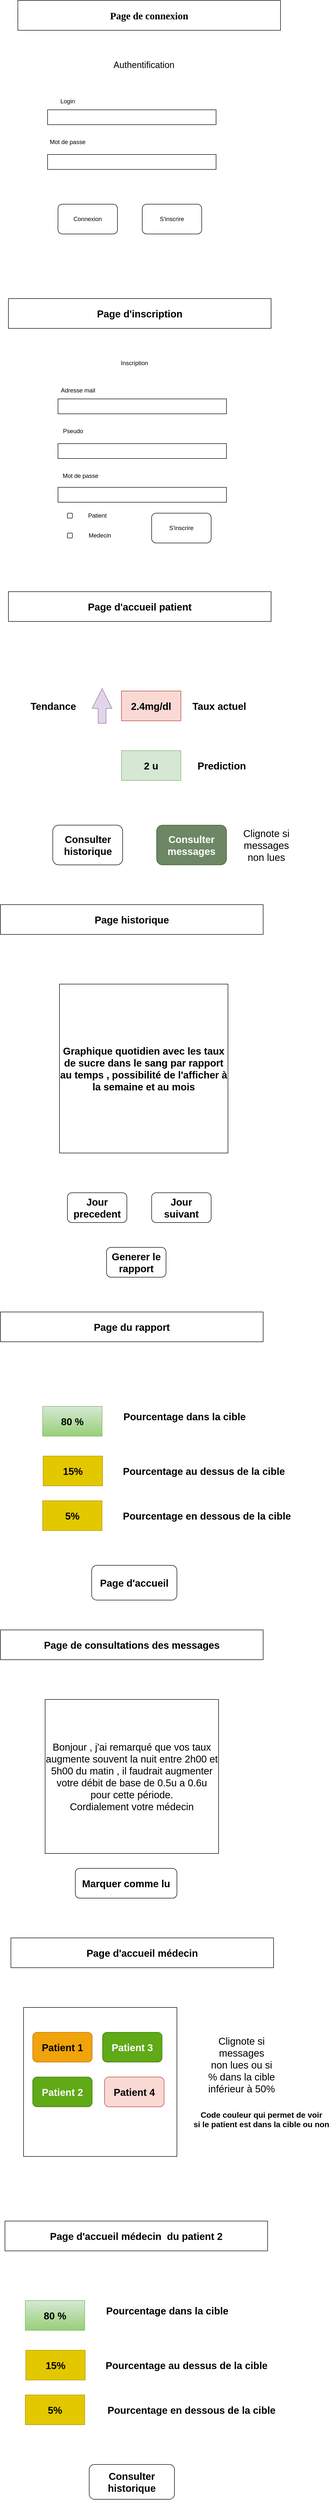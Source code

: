 <mxfile version="22.1.3" type="github">
  <diagram name="Page-1" id="kPUvN9GjsmARtYSSQU7i">
    <mxGraphModel dx="2049" dy="1106" grid="1" gridSize="10" guides="1" tooltips="1" connect="1" arrows="1" fold="1" page="1" pageScale="1" pageWidth="827" pageHeight="6600" math="0" shadow="0">
      <root>
        <mxCell id="0" />
        <mxCell id="1" parent="0" />
        <mxCell id="C6v-fsJboWqxhK3RXxR4-1" value="&lt;font style=&quot;font-size: 20px;&quot; face=&quot;Times New Roman&quot;&gt;&lt;b&gt;Page de connexion &lt;br&gt;&lt;/b&gt;&lt;/font&gt;" style="rounded=0;whiteSpace=wrap;html=1;" vertex="1" parent="1">
          <mxGeometry x="149" y="250" width="530" height="60" as="geometry" />
        </mxCell>
        <mxCell id="C6v-fsJboWqxhK3RXxR4-2" value="&lt;font style=&quot;font-size: 18px;&quot;&gt;Authentification&lt;/font&gt;" style="text;html=1;align=center;verticalAlign=middle;resizable=0;points=[];autosize=1;strokeColor=none;fillColor=none;" vertex="1" parent="1">
          <mxGeometry x="328" y="360" width="150" height="40" as="geometry" />
        </mxCell>
        <mxCell id="C6v-fsJboWqxhK3RXxR4-4" value="Login" style="text;html=1;align=center;verticalAlign=middle;resizable=0;points=[];autosize=1;strokeColor=none;fillColor=none;" vertex="1" parent="1">
          <mxGeometry x="224" y="438" width="50" height="30" as="geometry" />
        </mxCell>
        <mxCell id="C6v-fsJboWqxhK3RXxR4-5" value="Mot de passe" style="text;html=1;align=center;verticalAlign=middle;resizable=0;points=[];autosize=1;strokeColor=none;fillColor=none;" vertex="1" parent="1">
          <mxGeometry x="199" y="520" width="100" height="30" as="geometry" />
        </mxCell>
        <mxCell id="C6v-fsJboWqxhK3RXxR4-6" value="" style="rounded=0;whiteSpace=wrap;html=1;" vertex="1" parent="1">
          <mxGeometry x="209" y="470" width="340" height="30" as="geometry" />
        </mxCell>
        <mxCell id="C6v-fsJboWqxhK3RXxR4-7" value="" style="rounded=0;whiteSpace=wrap;html=1;" vertex="1" parent="1">
          <mxGeometry x="209" y="560" width="340" height="30" as="geometry" />
        </mxCell>
        <mxCell id="C6v-fsJboWqxhK3RXxR4-8" value="Connexion" style="rounded=1;whiteSpace=wrap;html=1;" vertex="1" parent="1">
          <mxGeometry x="230" y="660" width="120" height="60" as="geometry" />
        </mxCell>
        <mxCell id="C6v-fsJboWqxhK3RXxR4-9" value="S&#39;inscrire" style="rounded=1;whiteSpace=wrap;html=1;" vertex="1" parent="1">
          <mxGeometry x="400" y="660" width="120" height="60" as="geometry" />
        </mxCell>
        <mxCell id="C6v-fsJboWqxhK3RXxR4-10" value="&lt;font style=&quot;font-size: 20px;&quot;&gt;&lt;b&gt;Page d&#39;inscription&lt;/b&gt;&lt;br&gt;&lt;/font&gt;" style="rounded=0;whiteSpace=wrap;html=1;" vertex="1" parent="1">
          <mxGeometry x="130" y="850" width="530" height="60" as="geometry" />
        </mxCell>
        <mxCell id="C6v-fsJboWqxhK3RXxR4-11" value="Inscription" style="text;html=1;align=center;verticalAlign=middle;resizable=0;points=[];autosize=1;strokeColor=none;fillColor=none;" vertex="1" parent="1">
          <mxGeometry x="344" y="965" width="80" height="30" as="geometry" />
        </mxCell>
        <mxCell id="C6v-fsJboWqxhK3RXxR4-12" value="Adresse mail" style="text;html=1;align=center;verticalAlign=middle;resizable=0;points=[];autosize=1;strokeColor=none;fillColor=none;" vertex="1" parent="1">
          <mxGeometry x="220" y="1020" width="100" height="30" as="geometry" />
        </mxCell>
        <mxCell id="C6v-fsJboWqxhK3RXxR4-13" value="Pseudo" style="text;html=1;align=center;verticalAlign=middle;resizable=0;points=[];autosize=1;strokeColor=none;fillColor=none;" vertex="1" parent="1">
          <mxGeometry x="225" y="1102" width="70" height="30" as="geometry" />
        </mxCell>
        <mxCell id="C6v-fsJboWqxhK3RXxR4-14" value="" style="rounded=0;whiteSpace=wrap;html=1;" vertex="1" parent="1">
          <mxGeometry x="230" y="1052" width="340" height="30" as="geometry" />
        </mxCell>
        <mxCell id="C6v-fsJboWqxhK3RXxR4-15" value="" style="rounded=0;whiteSpace=wrap;html=1;" vertex="1" parent="1">
          <mxGeometry x="230" y="1142" width="340" height="30" as="geometry" />
        </mxCell>
        <mxCell id="C6v-fsJboWqxhK3RXxR4-17" value="S&#39;inscrire" style="rounded=1;whiteSpace=wrap;html=1;" vertex="1" parent="1">
          <mxGeometry x="419" y="1282" width="120" height="60" as="geometry" />
        </mxCell>
        <mxCell id="C6v-fsJboWqxhK3RXxR4-18" value="Patient" style="text;html=1;align=center;verticalAlign=middle;resizable=0;points=[];autosize=1;strokeColor=none;fillColor=none;" vertex="1" parent="1">
          <mxGeometry x="279" y="1272" width="60" height="30" as="geometry" />
        </mxCell>
        <mxCell id="C6v-fsJboWqxhK3RXxR4-19" value="Medecin" style="text;html=1;align=center;verticalAlign=middle;resizable=0;points=[];autosize=1;strokeColor=none;fillColor=none;" vertex="1" parent="1">
          <mxGeometry x="279" y="1312" width="70" height="30" as="geometry" />
        </mxCell>
        <mxCell id="C6v-fsJboWqxhK3RXxR4-20" value="" style="rounded=1;whiteSpace=wrap;html=1;" vertex="1" parent="1">
          <mxGeometry x="249" y="1282" width="10" height="10" as="geometry" />
        </mxCell>
        <mxCell id="C6v-fsJboWqxhK3RXxR4-23" value="" style="rounded=1;whiteSpace=wrap;html=1;" vertex="1" parent="1">
          <mxGeometry x="249" y="1322" width="10" height="10" as="geometry" />
        </mxCell>
        <mxCell id="C6v-fsJboWqxhK3RXxR4-24" value="Mot de passe" style="text;html=1;align=center;verticalAlign=middle;resizable=0;points=[];autosize=1;strokeColor=none;fillColor=none;" vertex="1" parent="1">
          <mxGeometry x="225" y="1192" width="100" height="30" as="geometry" />
        </mxCell>
        <mxCell id="C6v-fsJboWqxhK3RXxR4-25" value="" style="rounded=0;whiteSpace=wrap;html=1;" vertex="1" parent="1">
          <mxGeometry x="230" y="1230" width="340" height="30" as="geometry" />
        </mxCell>
        <mxCell id="C6v-fsJboWqxhK3RXxR4-26" value="&lt;font style=&quot;font-size: 20px;&quot;&gt;&lt;b&gt;Page d&#39;accueil patient &lt;/b&gt;&lt;br&gt;&lt;/font&gt;" style="rounded=0;whiteSpace=wrap;html=1;" vertex="1" parent="1">
          <mxGeometry x="130" y="1440" width="530" height="60" as="geometry" />
        </mxCell>
        <mxCell id="C6v-fsJboWqxhK3RXxR4-28" value="&lt;font size=&quot;1&quot;&gt;&lt;b style=&quot;font-size: 20px;&quot;&gt;2.4mg/dl&lt;/b&gt;&lt;/font&gt;" style="whiteSpace=wrap;html=1;fillColor=#fad9d5;strokeColor=#ae4132;" vertex="1" parent="1">
          <mxGeometry x="358" y="1640" width="120" height="60" as="geometry" />
        </mxCell>
        <mxCell id="C6v-fsJboWqxhK3RXxR4-29" value="&lt;div style=&quot;font-size: 13px;&quot;&gt;&lt;font style=&quot;font-size: 20px;&quot;&gt;&lt;b&gt;Taux actuel&lt;/b&gt;&lt;/font&gt;&lt;/div&gt;" style="text;html=1;align=center;verticalAlign=middle;resizable=0;points=[];autosize=1;strokeColor=none;fillColor=none;" vertex="1" parent="1">
          <mxGeometry x="490" y="1650" width="130" height="40" as="geometry" />
        </mxCell>
        <mxCell id="C6v-fsJboWqxhK3RXxR4-33" value="" style="html=1;shadow=0;dashed=0;align=center;verticalAlign=middle;shape=mxgraph.arrows2.arrow;dy=0.6;dx=40;direction=north;notch=0;fillColor=#e1d5e7;strokeColor=#9673a6;" vertex="1" parent="1">
          <mxGeometry x="299" y="1635" width="40" height="70" as="geometry" />
        </mxCell>
        <mxCell id="C6v-fsJboWqxhK3RXxR4-37" value="&lt;font style=&quot;font-size: 20px;&quot;&gt;&lt;b&gt;Tendance&lt;/b&gt;&lt;/font&gt;" style="text;html=1;align=center;verticalAlign=middle;resizable=0;points=[];autosize=1;strokeColor=none;fillColor=none;" vertex="1" parent="1">
          <mxGeometry x="160" y="1650" width="120" height="40" as="geometry" />
        </mxCell>
        <mxCell id="C6v-fsJboWqxhK3RXxR4-38" value="&lt;font style=&quot;font-size: 20px;&quot;&gt;&lt;b&gt;2 u&lt;br&gt;&lt;/b&gt;&lt;/font&gt;" style="whiteSpace=wrap;html=1;fillColor=#d5e8d4;strokeColor=#82b366;" vertex="1" parent="1">
          <mxGeometry x="358" y="1760" width="120" height="60" as="geometry" />
        </mxCell>
        <mxCell id="C6v-fsJboWqxhK3RXxR4-39" value="&lt;font style=&quot;font-size: 20px;&quot;&gt;&lt;b&gt;Prediction &lt;br&gt;&lt;/b&gt;&lt;/font&gt;" style="text;html=1;align=center;verticalAlign=middle;resizable=0;points=[];autosize=1;strokeColor=none;fillColor=none;" vertex="1" parent="1">
          <mxGeometry x="500" y="1770" width="120" height="40" as="geometry" />
        </mxCell>
        <mxCell id="C6v-fsJboWqxhK3RXxR4-40" value="&lt;font style=&quot;font-size: 20px;&quot;&gt;&lt;b&gt;Consulter historique&lt;/b&gt;&lt;/font&gt;" style="rounded=1;whiteSpace=wrap;html=1;" vertex="1" parent="1">
          <mxGeometry x="219.5" y="1910" width="141" height="80" as="geometry" />
        </mxCell>
        <mxCell id="C6v-fsJboWqxhK3RXxR4-41" value="&lt;font style=&quot;font-size: 20px;&quot;&gt;&lt;b&gt;Page historique&lt;br&gt;&lt;/b&gt;&lt;/font&gt;" style="rounded=0;whiteSpace=wrap;html=1;" vertex="1" parent="1">
          <mxGeometry x="114" y="2070" width="530" height="60" as="geometry" />
        </mxCell>
        <mxCell id="C6v-fsJboWqxhK3RXxR4-42" value="&lt;font style=&quot;font-size: 20px;&quot;&gt;&lt;b&gt;Graphique quotidien avec les taux de sucre dans le sang par rapport au temps , possibilité de l&#39;afficher à la semaine et au mois&lt;br&gt;&lt;/b&gt;&lt;/font&gt;" style="whiteSpace=wrap;html=1;aspect=fixed;" vertex="1" parent="1">
          <mxGeometry x="233" y="2230" width="340" height="340" as="geometry" />
        </mxCell>
        <mxCell id="C6v-fsJboWqxhK3RXxR4-43" value="&lt;font style=&quot;font-size: 20px;&quot;&gt;&lt;b&gt;Jour precedent&lt;/b&gt;&lt;/font&gt;" style="rounded=1;whiteSpace=wrap;html=1;" vertex="1" parent="1">
          <mxGeometry x="249" y="2650" width="120" height="60" as="geometry" />
        </mxCell>
        <mxCell id="C6v-fsJboWqxhK3RXxR4-44" value="&lt;font style=&quot;font-size: 20px;&quot;&gt;&lt;b&gt;Jour suivant &lt;/b&gt;&lt;/font&gt;" style="rounded=1;whiteSpace=wrap;html=1;" vertex="1" parent="1">
          <mxGeometry x="419" y="2650" width="120" height="60" as="geometry" />
        </mxCell>
        <mxCell id="C6v-fsJboWqxhK3RXxR4-46" value="&lt;font style=&quot;font-size: 20px;&quot;&gt;&lt;b&gt;Generer le rapport &lt;/b&gt;&lt;/font&gt;" style="rounded=1;whiteSpace=wrap;html=1;" vertex="1" parent="1">
          <mxGeometry x="328" y="2760" width="120" height="60" as="geometry" />
        </mxCell>
        <mxCell id="C6v-fsJboWqxhK3RXxR4-48" value="&lt;font style=&quot;font-size: 20px;&quot;&gt;&lt;b&gt;Page du rapport&lt;br&gt;&lt;/b&gt;&lt;/font&gt;" style="rounded=0;whiteSpace=wrap;html=1;" vertex="1" parent="1">
          <mxGeometry x="114" y="2890" width="530" height="60" as="geometry" />
        </mxCell>
        <mxCell id="C6v-fsJboWqxhK3RXxR4-49" value="&lt;font style=&quot;font-size: 20px;&quot;&gt;&lt;b&gt;80 % &lt;/b&gt;&lt;/font&gt;" style="rounded=0;whiteSpace=wrap;html=1;fillColor=#d5e8d4;strokeColor=#82b366;gradientColor=#97d077;" vertex="1" parent="1">
          <mxGeometry x="199" y="3080" width="120" height="60" as="geometry" />
        </mxCell>
        <mxCell id="C6v-fsJboWqxhK3RXxR4-50" value="&lt;font style=&quot;font-size: 20px;&quot;&gt;&lt;b&gt;Pourcentage dans la cible&lt;/b&gt;&lt;/font&gt;" style="text;html=1;align=center;verticalAlign=middle;resizable=0;points=[];autosize=1;strokeColor=none;fillColor=none;" vertex="1" parent="1">
          <mxGeometry x="350" y="3080" width="270" height="40" as="geometry" />
        </mxCell>
        <mxCell id="C6v-fsJboWqxhK3RXxR4-51" value="&lt;font style=&quot;font-size: 20px;&quot;&gt;&lt;b&gt;5% &lt;/b&gt;&lt;/font&gt;" style="rounded=0;whiteSpace=wrap;html=1;fillColor=#e3c800;fontColor=#000000;strokeColor=#B09500;" vertex="1" parent="1">
          <mxGeometry x="199" y="3270" width="120" height="60" as="geometry" />
        </mxCell>
        <mxCell id="C6v-fsJboWqxhK3RXxR4-52" value="&lt;font style=&quot;font-size: 20px;&quot;&gt;&lt;b&gt;15% &lt;/b&gt;&lt;/font&gt;" style="rounded=0;whiteSpace=wrap;html=1;fillColor=#e3c800;fontColor=#000000;strokeColor=#B09500;" vertex="1" parent="1">
          <mxGeometry x="200" y="3180" width="120" height="60" as="geometry" />
        </mxCell>
        <mxCell id="C6v-fsJboWqxhK3RXxR4-53" value="&lt;font style=&quot;font-size: 20px;&quot;&gt;&lt;b&gt;Pourcentage au dessus de la cible &lt;br&gt;&lt;/b&gt;&lt;/font&gt;" style="text;html=1;align=center;verticalAlign=middle;resizable=0;points=[];autosize=1;strokeColor=none;fillColor=none;" vertex="1" parent="1">
          <mxGeometry x="349" y="3190" width="350" height="40" as="geometry" />
        </mxCell>
        <mxCell id="C6v-fsJboWqxhK3RXxR4-54" value="&lt;font style=&quot;font-size: 20px;&quot;&gt;&lt;b&gt;Pourcentage en dessous de la cible&lt;/b&gt;&lt;/font&gt;" style="text;html=1;align=center;verticalAlign=middle;resizable=0;points=[];autosize=1;strokeColor=none;fillColor=none;" vertex="1" parent="1">
          <mxGeometry x="350" y="3280" width="360" height="40" as="geometry" />
        </mxCell>
        <mxCell id="C6v-fsJboWqxhK3RXxR4-56" value="&lt;font style=&quot;font-size: 20px;&quot;&gt;&lt;b&gt;Page d&#39;accueil&lt;/b&gt;&lt;/font&gt;" style="rounded=1;whiteSpace=wrap;html=1;" vertex="1" parent="1">
          <mxGeometry x="298" y="3400" width="172" height="70" as="geometry" />
        </mxCell>
        <mxCell id="C6v-fsJboWqxhK3RXxR4-57" value="&lt;font style=&quot;font-size: 20px;&quot;&gt;&lt;b&gt;Consulter messages&lt;br&gt;&lt;/b&gt;&lt;/font&gt;" style="rounded=1;whiteSpace=wrap;html=1;fillColor=#6d8764;fontColor=#ffffff;strokeColor=#3A5431;" vertex="1" parent="1">
          <mxGeometry x="429" y="1910" width="141" height="80" as="geometry" />
        </mxCell>
        <mxCell id="C6v-fsJboWqxhK3RXxR4-58" value="&lt;font style=&quot;font-size: 20px;&quot;&gt;Clignote si &lt;br&gt;messages &lt;br&gt;non lues&lt;/font&gt;" style="text;html=1;align=center;verticalAlign=middle;resizable=0;points=[];autosize=1;strokeColor=none;fillColor=none;" vertex="1" parent="1">
          <mxGeometry x="590" y="1905" width="120" height="90" as="geometry" />
        </mxCell>
        <mxCell id="C6v-fsJboWqxhK3RXxR4-59" value="&lt;font style=&quot;font-size: 20px;&quot;&gt;&lt;b&gt;Page de consultations des messages&lt;br&gt;&lt;/b&gt;&lt;/font&gt;" style="rounded=0;whiteSpace=wrap;html=1;" vertex="1" parent="1">
          <mxGeometry x="114" y="3530" width="530" height="60" as="geometry" />
        </mxCell>
        <mxCell id="C6v-fsJboWqxhK3RXxR4-60" value="&lt;font style=&quot;font-size: 20px;&quot;&gt;Bonjour , j&#39;ai remarqué que vos taux augmente souvent la nuit entre 2h00 et 5h00 du matin , il faudrait augmenter votre débit de base de 0.5u a 0.6u pour cette période. &lt;br&gt;Cordialement votre médecin &lt;/font&gt;" style="rounded=0;whiteSpace=wrap;html=1;" vertex="1" parent="1">
          <mxGeometry x="204" y="3670" width="350" height="310" as="geometry" />
        </mxCell>
        <mxCell id="C6v-fsJboWqxhK3RXxR4-65" style="edgeStyle=orthogonalEdgeStyle;rounded=0;orthogonalLoop=1;jettySize=auto;html=1;exitX=0.5;exitY=1;exitDx=0;exitDy=0;" edge="1" parent="1">
          <mxGeometry relative="1" as="geometry">
            <mxPoint x="374" y="3950" as="sourcePoint" />
            <mxPoint x="374" y="3950" as="targetPoint" />
          </mxGeometry>
        </mxCell>
        <mxCell id="C6v-fsJboWqxhK3RXxR4-66" value="&lt;font style=&quot;font-size: 20px;&quot;&gt;&lt;b&gt;Marquer comme lu &lt;/b&gt;&lt;/font&gt;" style="rounded=1;whiteSpace=wrap;html=1;" vertex="1" parent="1">
          <mxGeometry x="265" y="4010" width="205" height="60" as="geometry" />
        </mxCell>
        <mxCell id="C6v-fsJboWqxhK3RXxR4-68" value="&lt;font style=&quot;font-size: 20px;&quot;&gt;&lt;b&gt;Page d&#39;accueil médecin &lt;/b&gt;&lt;br&gt;&lt;/font&gt;" style="rounded=0;whiteSpace=wrap;html=1;" vertex="1" parent="1">
          <mxGeometry x="135" y="4150" width="530" height="60" as="geometry" />
        </mxCell>
        <mxCell id="C6v-fsJboWqxhK3RXxR4-69" value="" style="rounded=0;whiteSpace=wrap;html=1;" vertex="1" parent="1">
          <mxGeometry x="160.5" y="4290" width="309.5" height="300" as="geometry" />
        </mxCell>
        <mxCell id="C6v-fsJboWqxhK3RXxR4-70" value="&lt;font style=&quot;font-size: 20px;&quot;&gt;&lt;b&gt;Patient 1&lt;/b&gt;&lt;/font&gt;" style="rounded=1;whiteSpace=wrap;html=1;fillColor=#f0a30a;fontColor=#000000;strokeColor=#BD7000;" vertex="1" parent="1">
          <mxGeometry x="179" y="4340" width="120" height="60" as="geometry" />
        </mxCell>
        <mxCell id="C6v-fsJboWqxhK3RXxR4-71" value="&lt;font style=&quot;font-size: 20px;&quot;&gt;&lt;b&gt;Patient 2&lt;br&gt;&lt;/b&gt;&lt;/font&gt;" style="rounded=1;whiteSpace=wrap;html=1;fillColor=#60a917;fontColor=#ffffff;strokeColor=#2D7600;" vertex="1" parent="1">
          <mxGeometry x="179" y="4430" width="120" height="60" as="geometry" />
        </mxCell>
        <mxCell id="C6v-fsJboWqxhK3RXxR4-72" value="&lt;b&gt;&lt;font style=&quot;font-size: 20px;&quot;&gt;Patient 3&lt;br&gt;&lt;/font&gt;&lt;/b&gt;" style="rounded=1;whiteSpace=wrap;html=1;fillColor=#60a917;fontColor=#ffffff;strokeColor=#2D7600;" vertex="1" parent="1">
          <mxGeometry x="320" y="4340" width="120" height="60" as="geometry" />
        </mxCell>
        <mxCell id="C6v-fsJboWqxhK3RXxR4-73" value="&lt;font style=&quot;font-size: 20px;&quot;&gt;&lt;b&gt;Patient 4&lt;/b&gt;&lt;/font&gt;" style="rounded=1;whiteSpace=wrap;html=1;fillColor=#fad9d5;strokeColor=#ae4132;" vertex="1" parent="1">
          <mxGeometry x="324" y="4430" width="120" height="60" as="geometry" />
        </mxCell>
        <mxCell id="C6v-fsJboWqxhK3RXxR4-74" value="&lt;font style=&quot;font-size: 20px;&quot;&gt;Clignote si &lt;br&gt;messages &lt;br&gt;non lues ou si&lt;br&gt; % dans la cible &lt;br&gt;inférieur à 50%&lt;br&gt;&lt;/font&gt;" style="text;html=1;align=center;verticalAlign=middle;resizable=0;points=[];autosize=1;strokeColor=none;fillColor=none;" vertex="1" parent="1">
          <mxGeometry x="520" y="4340" width="160" height="130" as="geometry" />
        </mxCell>
        <mxCell id="C6v-fsJboWqxhK3RXxR4-75" value="&lt;b&gt;&lt;font style=&quot;font-size: 16px;&quot;&gt;Code couleur qui permet de voir &lt;br&gt;&lt;/font&gt;&lt;/b&gt;&lt;div style=&quot;font-size: 16px;&quot;&gt;&lt;b&gt;&lt;font style=&quot;font-size: 16px;&quot;&gt;si le patient est dans la cible ou non&lt;/font&gt;&lt;/b&gt;&lt;/div&gt;&lt;div style=&quot;font-size: 16px;&quot;&gt;&lt;b&gt;&lt;font style=&quot;font-size: 16px;&quot;&gt;&lt;br&gt;&lt;/font&gt;&lt;/b&gt;&lt;/div&gt;" style="text;html=1;align=center;verticalAlign=middle;resizable=0;points=[];autosize=1;strokeColor=none;fillColor=none;" vertex="1" parent="1">
          <mxGeometry x="490" y="4490" width="300" height="70" as="geometry" />
        </mxCell>
        <mxCell id="C6v-fsJboWqxhK3RXxR4-76" value="&lt;font style=&quot;font-size: 20px;&quot;&gt;&lt;b&gt;Page d&#39;accueil médecin&amp;nbsp; du patient 2&lt;/b&gt;&lt;br&gt;&lt;/font&gt;" style="rounded=0;whiteSpace=wrap;html=1;" vertex="1" parent="1">
          <mxGeometry x="123" y="4720" width="530" height="60" as="geometry" />
        </mxCell>
        <mxCell id="C6v-fsJboWqxhK3RXxR4-77" value="&lt;font style=&quot;font-size: 20px;&quot;&gt;&lt;b&gt;80 % &lt;/b&gt;&lt;/font&gt;" style="rounded=0;whiteSpace=wrap;html=1;fillColor=#d5e8d4;strokeColor=#82b366;gradientColor=#97d077;" vertex="1" parent="1">
          <mxGeometry x="164" y="4880" width="120" height="60" as="geometry" />
        </mxCell>
        <mxCell id="C6v-fsJboWqxhK3RXxR4-78" value="&lt;font style=&quot;font-size: 20px;&quot;&gt;&lt;b&gt;Pourcentage dans la cible&lt;/b&gt;&lt;/font&gt;" style="text;html=1;align=center;verticalAlign=middle;resizable=0;points=[];autosize=1;strokeColor=none;fillColor=none;" vertex="1" parent="1">
          <mxGeometry x="315" y="4880" width="270" height="40" as="geometry" />
        </mxCell>
        <mxCell id="C6v-fsJboWqxhK3RXxR4-79" value="&lt;font style=&quot;font-size: 20px;&quot;&gt;&lt;b&gt;5% &lt;/b&gt;&lt;/font&gt;" style="rounded=0;whiteSpace=wrap;html=1;fillColor=#e3c800;fontColor=#000000;strokeColor=#B09500;" vertex="1" parent="1">
          <mxGeometry x="164" y="5070" width="120" height="60" as="geometry" />
        </mxCell>
        <mxCell id="C6v-fsJboWqxhK3RXxR4-80" value="&lt;font style=&quot;font-size: 20px;&quot;&gt;&lt;b&gt;15% &lt;/b&gt;&lt;/font&gt;" style="rounded=0;whiteSpace=wrap;html=1;fillColor=#e3c800;fontColor=#000000;strokeColor=#B09500;" vertex="1" parent="1">
          <mxGeometry x="165" y="4980" width="120" height="60" as="geometry" />
        </mxCell>
        <mxCell id="C6v-fsJboWqxhK3RXxR4-81" value="&lt;font style=&quot;font-size: 20px;&quot;&gt;&lt;b&gt;Pourcentage au dessus de la cible &lt;br&gt;&lt;/b&gt;&lt;/font&gt;" style="text;html=1;align=center;verticalAlign=middle;resizable=0;points=[];autosize=1;strokeColor=none;fillColor=none;" vertex="1" parent="1">
          <mxGeometry x="314" y="4990" width="350" height="40" as="geometry" />
        </mxCell>
        <mxCell id="C6v-fsJboWqxhK3RXxR4-82" value="&lt;font style=&quot;font-size: 20px;&quot;&gt;&lt;b&gt;Consulter historique&lt;br&gt;&lt;/b&gt;&lt;/font&gt;" style="rounded=1;whiteSpace=wrap;html=1;" vertex="1" parent="1">
          <mxGeometry x="293" y="5210" width="172" height="70" as="geometry" />
        </mxCell>
        <mxCell id="C6v-fsJboWqxhK3RXxR4-83" value="&lt;font style=&quot;font-size: 20px;&quot;&gt;&lt;b&gt;Pourcentage en dessous de la cible&lt;/b&gt;&lt;/font&gt;" style="text;html=1;align=center;verticalAlign=middle;resizable=0;points=[];autosize=1;strokeColor=none;fillColor=none;" vertex="1" parent="1">
          <mxGeometry x="319" y="5080" width="360" height="40" as="geometry" />
        </mxCell>
      </root>
    </mxGraphModel>
  </diagram>
</mxfile>

